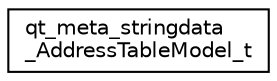 digraph "Graphical Class Hierarchy"
{
 // LATEX_PDF_SIZE
  edge [fontname="Helvetica",fontsize="10",labelfontname="Helvetica",labelfontsize="10"];
  node [fontname="Helvetica",fontsize="10",shape=record];
  rankdir="LR";
  Node0 [label="qt_meta_stringdata\l_AddressTableModel_t",height=0.2,width=0.4,color="black", fillcolor="white", style="filled",URL="$structqt__meta__stringdata___address_table_model__t.html",tooltip=" "];
}

